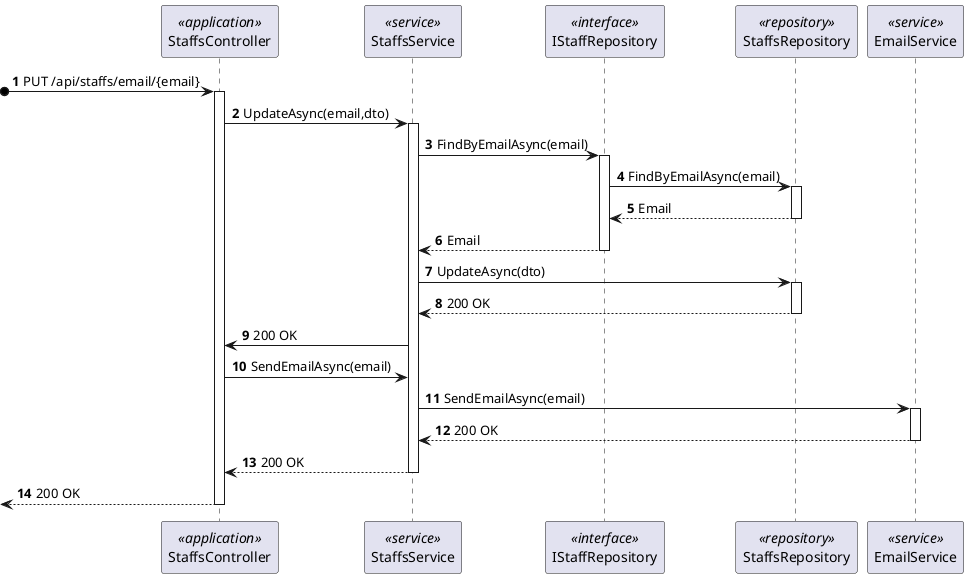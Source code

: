 @startuml
'https://plantuml.com/sequence-diagram

autonumber

participant "StaffsController" as con <<application>>
participant "StaffsService" as ser <<service>>
participant "IStaffRepository" as repo1 <<interface>>
participant "StaffsRepository" as repo <<repository>>
participant "EmailService" as ser2 <<service>>

?o-> con: PUT /api/staffs/email/{email}
activate con
con -> ser: UpdateAsync(email,dto)
activate ser
ser -> repo1: FindByEmailAsync(email)
activate repo1
repo1 -> repo: FindByEmailAsync(email)
activate repo
repo --> repo1: Email
deactivate repo
repo1 --> ser: Email
deactivate repo1
ser -> repo: UpdateAsync(dto)
activate repo
repo --> ser: 200 OK
deactivate repo
ser -> con: 200 OK
con -> ser: SendEmailAsync(email)
ser -> ser2: SendEmailAsync(email)
activate ser2
ser2 --> ser: 200 OK
deactivate ser2
ser --> con: 200 OK
deactivate ser
<-- con: 200 OK
deactivate con







@enduml